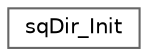 digraph "Graphical Class Hierarchy"
{
 // LATEX_PDF_SIZE
  bgcolor="transparent";
  edge [fontname=Helvetica,fontsize=10,labelfontname=Helvetica,labelfontsize=10];
  node [fontname=Helvetica,fontsize=10,shape=box,height=0.2,width=0.4];
  rankdir="LR";
  Node0 [id="Node000000",label="sqDir_Init",height=0.2,width=0.4,color="grey40", fillcolor="white", style="filled",URL="$structsq_dir___init.html",tooltip=" "];
}
